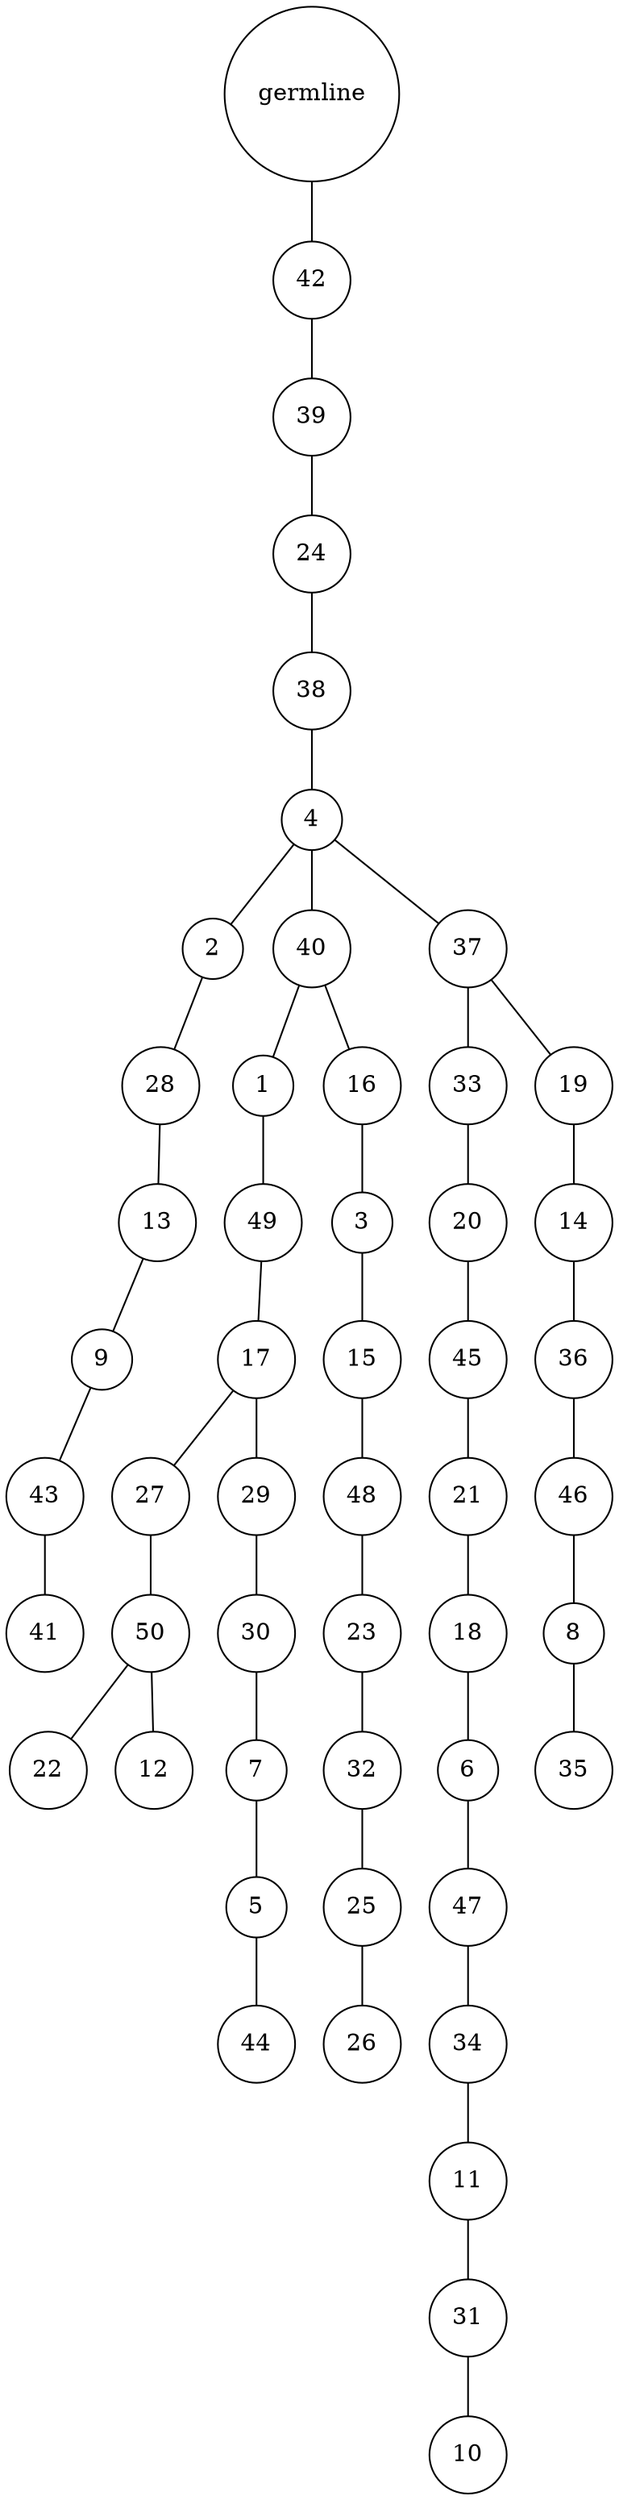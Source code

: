 graph {
	rankdir=UD;
	splines=line;
	node [shape=circle]
	"0x7f5ac239fbb0" [label="germline"];
	"0x7f5ac239fbe0" [label="42"];
	"0x7f5ac239fbb0" -- "0x7f5ac239fbe0" ;
	"0x7f5ac239fc10" [label="39"];
	"0x7f5ac239fbe0" -- "0x7f5ac239fc10" ;
	"0x7f5ac239fc40" [label="24"];
	"0x7f5ac239fc10" -- "0x7f5ac239fc40" ;
	"0x7f5ac239fc70" [label="38"];
	"0x7f5ac239fc40" -- "0x7f5ac239fc70" ;
	"0x7f5ac239fca0" [label="4"];
	"0x7f5ac239fc70" -- "0x7f5ac239fca0" ;
	"0x7f5ac239fcd0" [label="2"];
	"0x7f5ac239fca0" -- "0x7f5ac239fcd0" ;
	"0x7f5ac239fd00" [label="28"];
	"0x7f5ac239fcd0" -- "0x7f5ac239fd00" ;
	"0x7f5ac239fd30" [label="13"];
	"0x7f5ac239fd00" -- "0x7f5ac239fd30" ;
	"0x7f5ac239fd60" [label="9"];
	"0x7f5ac239fd30" -- "0x7f5ac239fd60" ;
	"0x7f5ac239fd90" [label="43"];
	"0x7f5ac239fd60" -- "0x7f5ac239fd90" ;
	"0x7f5ac239fdc0" [label="41"];
	"0x7f5ac239fd90" -- "0x7f5ac239fdc0" ;
	"0x7f5ac239fdf0" [label="40"];
	"0x7f5ac239fca0" -- "0x7f5ac239fdf0" ;
	"0x7f5ac239fe20" [label="1"];
	"0x7f5ac239fdf0" -- "0x7f5ac239fe20" ;
	"0x7f5ac239fe50" [label="49"];
	"0x7f5ac239fe20" -- "0x7f5ac239fe50" ;
	"0x7f5ac239fe80" [label="17"];
	"0x7f5ac239fe50" -- "0x7f5ac239fe80" ;
	"0x7f5ac239feb0" [label="27"];
	"0x7f5ac239fe80" -- "0x7f5ac239feb0" ;
	"0x7f5ac239fee0" [label="50"];
	"0x7f5ac239feb0" -- "0x7f5ac239fee0" ;
	"0x7f5ac239ff10" [label="22"];
	"0x7f5ac239fee0" -- "0x7f5ac239ff10" ;
	"0x7f5ac239ff40" [label="12"];
	"0x7f5ac239fee0" -- "0x7f5ac239ff40" ;
	"0x7f5ac239ff70" [label="29"];
	"0x7f5ac239fe80" -- "0x7f5ac239ff70" ;
	"0x7f5ac239ffa0" [label="30"];
	"0x7f5ac239ff70" -- "0x7f5ac239ffa0" ;
	"0x7f5ac239ffd0" [label="7"];
	"0x7f5ac239ffa0" -- "0x7f5ac239ffd0" ;
	"0x7f5ac23aa040" [label="5"];
	"0x7f5ac239ffd0" -- "0x7f5ac23aa040" ;
	"0x7f5ac23aa070" [label="44"];
	"0x7f5ac23aa040" -- "0x7f5ac23aa070" ;
	"0x7f5ac23aa0a0" [label="16"];
	"0x7f5ac239fdf0" -- "0x7f5ac23aa0a0" ;
	"0x7f5ac23aa0d0" [label="3"];
	"0x7f5ac23aa0a0" -- "0x7f5ac23aa0d0" ;
	"0x7f5ac23aa100" [label="15"];
	"0x7f5ac23aa0d0" -- "0x7f5ac23aa100" ;
	"0x7f5ac23aa130" [label="48"];
	"0x7f5ac23aa100" -- "0x7f5ac23aa130" ;
	"0x7f5ac23aa160" [label="23"];
	"0x7f5ac23aa130" -- "0x7f5ac23aa160" ;
	"0x7f5ac23aa190" [label="32"];
	"0x7f5ac23aa160" -- "0x7f5ac23aa190" ;
	"0x7f5ac23aa1c0" [label="25"];
	"0x7f5ac23aa190" -- "0x7f5ac23aa1c0" ;
	"0x7f5ac23aa1f0" [label="26"];
	"0x7f5ac23aa1c0" -- "0x7f5ac23aa1f0" ;
	"0x7f5ac23aa220" [label="37"];
	"0x7f5ac239fca0" -- "0x7f5ac23aa220" ;
	"0x7f5ac23aa250" [label="33"];
	"0x7f5ac23aa220" -- "0x7f5ac23aa250" ;
	"0x7f5ac23aa280" [label="20"];
	"0x7f5ac23aa250" -- "0x7f5ac23aa280" ;
	"0x7f5ac23aa2b0" [label="45"];
	"0x7f5ac23aa280" -- "0x7f5ac23aa2b0" ;
	"0x7f5ac23aa2e0" [label="21"];
	"0x7f5ac23aa2b0" -- "0x7f5ac23aa2e0" ;
	"0x7f5ac23aa310" [label="18"];
	"0x7f5ac23aa2e0" -- "0x7f5ac23aa310" ;
	"0x7f5ac23aa340" [label="6"];
	"0x7f5ac23aa310" -- "0x7f5ac23aa340" ;
	"0x7f5ac23aa370" [label="47"];
	"0x7f5ac23aa340" -- "0x7f5ac23aa370" ;
	"0x7f5ac23aa3a0" [label="34"];
	"0x7f5ac23aa370" -- "0x7f5ac23aa3a0" ;
	"0x7f5ac23aa3d0" [label="11"];
	"0x7f5ac23aa3a0" -- "0x7f5ac23aa3d0" ;
	"0x7f5ac23aa400" [label="31"];
	"0x7f5ac23aa3d0" -- "0x7f5ac23aa400" ;
	"0x7f5ac23aa430" [label="10"];
	"0x7f5ac23aa400" -- "0x7f5ac23aa430" ;
	"0x7f5ac23aa460" [label="19"];
	"0x7f5ac23aa220" -- "0x7f5ac23aa460" ;
	"0x7f5ac23aa490" [label="14"];
	"0x7f5ac23aa460" -- "0x7f5ac23aa490" ;
	"0x7f5ac23aa4c0" [label="36"];
	"0x7f5ac23aa490" -- "0x7f5ac23aa4c0" ;
	"0x7f5ac23aa4f0" [label="46"];
	"0x7f5ac23aa4c0" -- "0x7f5ac23aa4f0" ;
	"0x7f5ac23aa520" [label="8"];
	"0x7f5ac23aa4f0" -- "0x7f5ac23aa520" ;
	"0x7f5ac23aa550" [label="35"];
	"0x7f5ac23aa520" -- "0x7f5ac23aa550" ;
}
